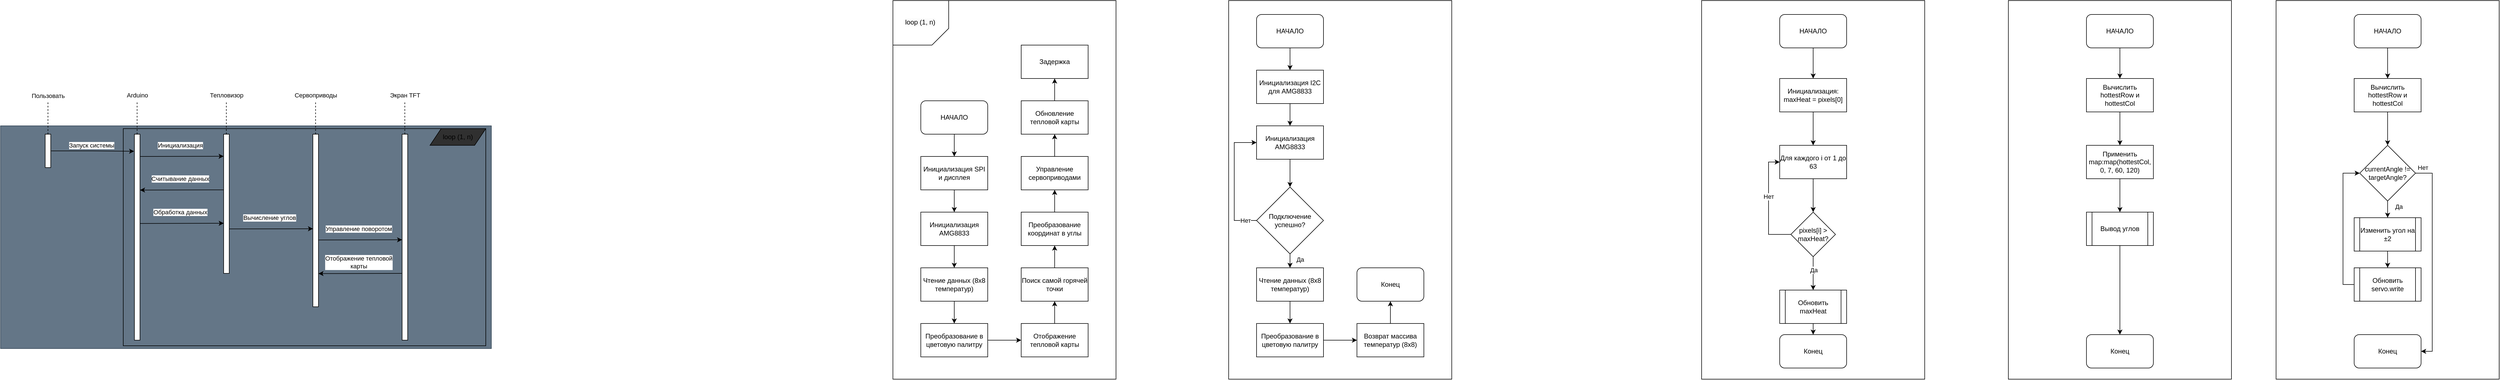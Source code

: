 <mxfile version="25.0.3">
  <diagram name="Страница — 1" id="wTVbVLARGpGQdvWJl2xj">
    <mxGraphModel dx="2299" dy="2727" grid="1" gridSize="10" guides="1" tooltips="1" connect="1" arrows="1" fold="1" page="1" pageScale="1" pageWidth="827" pageHeight="1169" math="0" shadow="0">
      <root>
        <mxCell id="0" />
        <mxCell id="1" parent="0" />
        <mxCell id="dgGVusEM3EoO9SasVwt4-94" value="" style="rounded=0;whiteSpace=wrap;html=1;" vertex="1" parent="1">
          <mxGeometry x="5810" y="360" width="400" height="680" as="geometry" />
        </mxCell>
        <mxCell id="dgGVusEM3EoO9SasVwt4-57" value="" style="rounded=0;whiteSpace=wrap;html=1;" vertex="1" parent="1">
          <mxGeometry x="4360" y="360" width="400" height="680" as="geometry" />
        </mxCell>
        <mxCell id="dgGVusEM3EoO9SasVwt4-1" value="" style="rounded=0;whiteSpace=wrap;html=1;fillColor=#647687;strokeColor=#314354;fontColor=#ffffff;" vertex="1" parent="1">
          <mxGeometry x="2760" y="585" width="880" height="400" as="geometry" />
        </mxCell>
        <mxCell id="dgGVusEM3EoO9SasVwt4-2" value="" style="rounded=0;whiteSpace=wrap;html=1;fillColor=#647687;strokeColor=#000000;fontColor=#ffffff;" vertex="1" parent="1">
          <mxGeometry x="2980" y="590" width="650" height="390" as="geometry" />
        </mxCell>
        <mxCell id="dgGVusEM3EoO9SasVwt4-3" value="" style="rounded=0;whiteSpace=wrap;html=1;" vertex="1" parent="1">
          <mxGeometry x="2840" y="600" width="10" height="60" as="geometry" />
        </mxCell>
        <mxCell id="dgGVusEM3EoO9SasVwt4-4" value="" style="rounded=0;whiteSpace=wrap;html=1;" vertex="1" parent="1">
          <mxGeometry x="3000" y="600" width="10" height="370" as="geometry" />
        </mxCell>
        <mxCell id="dgGVusEM3EoO9SasVwt4-5" value="" style="rounded=0;whiteSpace=wrap;html=1;" vertex="1" parent="1">
          <mxGeometry x="3160" y="600" width="10" height="250" as="geometry" />
        </mxCell>
        <mxCell id="dgGVusEM3EoO9SasVwt4-6" value="" style="rounded=0;whiteSpace=wrap;html=1;" vertex="1" parent="1">
          <mxGeometry x="3320" y="600" width="10" height="310" as="geometry" />
        </mxCell>
        <mxCell id="dgGVusEM3EoO9SasVwt4-7" value="" style="rounded=0;whiteSpace=wrap;html=1;" vertex="1" parent="1">
          <mxGeometry x="3480" y="600" width="10" height="370" as="geometry" />
        </mxCell>
        <mxCell id="dgGVusEM3EoO9SasVwt4-8" value="" style="endArrow=none;dashed=1;html=1;rounded=0;exitX=0.5;exitY=0;exitDx=0;exitDy=0;" edge="1" parent="1" source="dgGVusEM3EoO9SasVwt4-3">
          <mxGeometry width="50" height="50" relative="1" as="geometry">
            <mxPoint x="2860" y="640" as="sourcePoint" />
            <mxPoint x="2845" y="540" as="targetPoint" />
          </mxGeometry>
        </mxCell>
        <mxCell id="dgGVusEM3EoO9SasVwt4-9" value="Пользовать" style="edgeLabel;html=1;align=center;verticalAlign=middle;resizable=0;points=[];" vertex="1" connectable="0" parent="dgGVusEM3EoO9SasVwt4-8">
          <mxGeometry x="0.889" y="-1" relative="1" as="geometry">
            <mxPoint x="-1" y="-13" as="offset" />
          </mxGeometry>
        </mxCell>
        <mxCell id="dgGVusEM3EoO9SasVwt4-10" value="" style="endArrow=none;dashed=1;html=1;rounded=0;exitX=0.5;exitY=0;exitDx=0;exitDy=0;" edge="1" parent="1">
          <mxGeometry width="50" height="50" relative="1" as="geometry">
            <mxPoint x="3004.83" y="600" as="sourcePoint" />
            <mxPoint x="3004.83" y="540" as="targetPoint" />
          </mxGeometry>
        </mxCell>
        <mxCell id="dgGVusEM3EoO9SasVwt4-11" value="" style="endArrow=none;dashed=1;html=1;rounded=0;exitX=0.5;exitY=0;exitDx=0;exitDy=0;" edge="1" parent="1">
          <mxGeometry width="50" height="50" relative="1" as="geometry">
            <mxPoint x="3164.83" y="600" as="sourcePoint" />
            <mxPoint x="3164.83" y="540" as="targetPoint" />
          </mxGeometry>
        </mxCell>
        <mxCell id="dgGVusEM3EoO9SasVwt4-12" value="" style="endArrow=none;dashed=1;html=1;rounded=0;exitX=0.5;exitY=0;exitDx=0;exitDy=0;" edge="1" parent="1">
          <mxGeometry width="50" height="50" relative="1" as="geometry">
            <mxPoint x="3324.83" y="600" as="sourcePoint" />
            <mxPoint x="3324.83" y="540" as="targetPoint" />
          </mxGeometry>
        </mxCell>
        <mxCell id="dgGVusEM3EoO9SasVwt4-13" value="" style="endArrow=none;dashed=1;html=1;rounded=0;exitX=0.5;exitY=0;exitDx=0;exitDy=0;" edge="1" parent="1">
          <mxGeometry width="50" height="50" relative="1" as="geometry">
            <mxPoint x="3484.83" y="600" as="sourcePoint" />
            <mxPoint x="3484.83" y="540" as="targetPoint" />
          </mxGeometry>
        </mxCell>
        <mxCell id="dgGVusEM3EoO9SasVwt4-14" value="Arduino" style="edgeLabel;html=1;align=center;verticalAlign=middle;resizable=0;points=[];" vertex="1" connectable="0" parent="1">
          <mxGeometry x="3005" y="530.003" as="geometry" />
        </mxCell>
        <mxCell id="dgGVusEM3EoO9SasVwt4-15" value="Тепловизор" style="edgeLabel;html=1;align=center;verticalAlign=middle;resizable=0;points=[];" vertex="1" connectable="0" parent="1">
          <mxGeometry x="3165" y="530.003" as="geometry" />
        </mxCell>
        <mxCell id="dgGVusEM3EoO9SasVwt4-16" value="Сервоприводы" style="edgeLabel;html=1;align=center;verticalAlign=middle;resizable=0;points=[];" vertex="1" connectable="0" parent="1">
          <mxGeometry x="3325" y="530.003" as="geometry" />
        </mxCell>
        <mxCell id="dgGVusEM3EoO9SasVwt4-17" value="Экран TFT" style="edgeLabel;html=1;align=center;verticalAlign=middle;resizable=0;points=[];" vertex="1" connectable="0" parent="1">
          <mxGeometry x="3485" y="530.003" as="geometry" />
        </mxCell>
        <mxCell id="dgGVusEM3EoO9SasVwt4-18" style="edgeStyle=orthogonalEdgeStyle;rounded=0;orthogonalLoop=1;jettySize=auto;html=1;entryX=-0.047;entryY=0.083;entryDx=0;entryDy=0;entryPerimeter=0;" edge="1" parent="1" source="dgGVusEM3EoO9SasVwt4-3" target="dgGVusEM3EoO9SasVwt4-4">
          <mxGeometry relative="1" as="geometry" />
        </mxCell>
        <mxCell id="dgGVusEM3EoO9SasVwt4-19" value="Запуск системы" style="edgeLabel;html=1;align=center;verticalAlign=middle;resizable=0;points=[];" vertex="1" connectable="0" parent="dgGVusEM3EoO9SasVwt4-18">
          <mxGeometry x="-0.033" relative="1" as="geometry">
            <mxPoint y="-10" as="offset" />
          </mxGeometry>
        </mxCell>
        <mxCell id="dgGVusEM3EoO9SasVwt4-20" value="" style="endArrow=classic;html=1;rounded=0;exitX=0.98;exitY=0.082;exitDx=0;exitDy=0;exitPerimeter=0;entryX=0;entryY=0.5;entryDx=0;entryDy=0;" edge="1" parent="1">
          <mxGeometry width="50" height="50" relative="1" as="geometry">
            <mxPoint x="3009.8" y="640" as="sourcePoint" />
            <mxPoint x="3160" y="639.66" as="targetPoint" />
          </mxGeometry>
        </mxCell>
        <mxCell id="dgGVusEM3EoO9SasVwt4-21" value="Инициализация" style="edgeLabel;html=1;align=center;verticalAlign=middle;resizable=0;points=[];" vertex="1" connectable="0" parent="dgGVusEM3EoO9SasVwt4-20">
          <mxGeometry x="-0.048" y="1" relative="1" as="geometry">
            <mxPoint y="-19" as="offset" />
          </mxGeometry>
        </mxCell>
        <mxCell id="dgGVusEM3EoO9SasVwt4-22" value="" style="endArrow=none;html=1;rounded=0;exitX=0.98;exitY=0.082;exitDx=0;exitDy=0;exitPerimeter=0;entryX=0;entryY=0.5;entryDx=0;entryDy=0;endFill=0;startArrow=classic;startFill=1;" edge="1" parent="1">
          <mxGeometry width="50" height="50" relative="1" as="geometry">
            <mxPoint x="3010" y="700.34" as="sourcePoint" />
            <mxPoint x="3160.2" y="700" as="targetPoint" />
          </mxGeometry>
        </mxCell>
        <mxCell id="dgGVusEM3EoO9SasVwt4-23" value="Считывание данных" style="edgeLabel;html=1;align=center;verticalAlign=middle;resizable=0;points=[];" vertex="1" connectable="0" parent="dgGVusEM3EoO9SasVwt4-22">
          <mxGeometry x="-0.048" y="1" relative="1" as="geometry">
            <mxPoint y="-19" as="offset" />
          </mxGeometry>
        </mxCell>
        <mxCell id="dgGVusEM3EoO9SasVwt4-24" value="" style="endArrow=classic;html=1;rounded=0;exitX=0.98;exitY=0.082;exitDx=0;exitDy=0;exitPerimeter=0;entryX=0;entryY=0.5;entryDx=0;entryDy=0;endFill=1;startArrow=none;startFill=0;" edge="1" parent="1">
          <mxGeometry width="50" height="50" relative="1" as="geometry">
            <mxPoint x="3010" y="760.34" as="sourcePoint" />
            <mxPoint x="3160.2" y="760" as="targetPoint" />
          </mxGeometry>
        </mxCell>
        <mxCell id="dgGVusEM3EoO9SasVwt4-25" value="Обработка данных" style="edgeLabel;html=1;align=center;verticalAlign=middle;resizable=0;points=[];" vertex="1" connectable="0" parent="dgGVusEM3EoO9SasVwt4-24">
          <mxGeometry x="-0.048" y="1" relative="1" as="geometry">
            <mxPoint y="-19" as="offset" />
          </mxGeometry>
        </mxCell>
        <mxCell id="dgGVusEM3EoO9SasVwt4-26" value="" style="endArrow=classic;html=1;rounded=0;exitX=0.98;exitY=0.082;exitDx=0;exitDy=0;exitPerimeter=0;entryX=0;entryY=0.5;entryDx=0;entryDy=0;endFill=1;startArrow=none;startFill=0;" edge="1" parent="1">
          <mxGeometry width="50" height="50" relative="1" as="geometry">
            <mxPoint x="3170" y="770.17" as="sourcePoint" />
            <mxPoint x="3320.2" y="769.83" as="targetPoint" />
          </mxGeometry>
        </mxCell>
        <mxCell id="dgGVusEM3EoO9SasVwt4-27" value="Вычисление углов" style="edgeLabel;html=1;align=center;verticalAlign=middle;resizable=0;points=[];" vertex="1" connectable="0" parent="dgGVusEM3EoO9SasVwt4-26">
          <mxGeometry x="-0.048" y="1" relative="1" as="geometry">
            <mxPoint y="-19" as="offset" />
          </mxGeometry>
        </mxCell>
        <mxCell id="dgGVusEM3EoO9SasVwt4-28" value="" style="endArrow=classic;html=1;rounded=0;exitX=0.98;exitY=0.082;exitDx=0;exitDy=0;exitPerimeter=0;entryX=0;entryY=0.5;entryDx=0;entryDy=0;endFill=1;startArrow=none;startFill=0;" edge="1" parent="1">
          <mxGeometry width="50" height="50" relative="1" as="geometry">
            <mxPoint x="3329.8" y="790" as="sourcePoint" />
            <mxPoint x="3480" y="789.66" as="targetPoint" />
          </mxGeometry>
        </mxCell>
        <mxCell id="dgGVusEM3EoO9SasVwt4-29" value="Управление поворотом" style="edgeLabel;html=1;align=center;verticalAlign=middle;resizable=0;points=[];" vertex="1" connectable="0" parent="dgGVusEM3EoO9SasVwt4-28">
          <mxGeometry x="-0.048" y="1" relative="1" as="geometry">
            <mxPoint y="-19" as="offset" />
          </mxGeometry>
        </mxCell>
        <mxCell id="dgGVusEM3EoO9SasVwt4-30" value="" style="endArrow=none;html=1;rounded=0;exitX=0.98;exitY=0.082;exitDx=0;exitDy=0;exitPerimeter=0;entryX=0;entryY=0.5;entryDx=0;entryDy=0;endFill=0;startArrow=classic;startFill=1;" edge="1" parent="1">
          <mxGeometry width="50" height="50" relative="1" as="geometry">
            <mxPoint x="3330" y="850.34" as="sourcePoint" />
            <mxPoint x="3480.2" y="850" as="targetPoint" />
          </mxGeometry>
        </mxCell>
        <mxCell id="dgGVusEM3EoO9SasVwt4-31" value="Отображение тепловой&lt;div&gt;карты&lt;/div&gt;" style="edgeLabel;html=1;align=center;verticalAlign=middle;resizable=0;points=[];" vertex="1" connectable="0" parent="dgGVusEM3EoO9SasVwt4-30">
          <mxGeometry x="-0.048" y="1" relative="1" as="geometry">
            <mxPoint y="-19" as="offset" />
          </mxGeometry>
        </mxCell>
        <mxCell id="dgGVusEM3EoO9SasVwt4-32" value="loop (1, n)" style="shape=parallelogram;perimeter=parallelogramPerimeter;whiteSpace=wrap;html=1;fixedSize=1;fillColor=#303030;flipH=0;flipV=0;" vertex="1" parent="1">
          <mxGeometry x="3530" y="590" width="100" height="30" as="geometry" />
        </mxCell>
        <mxCell id="dgGVusEM3EoO9SasVwt4-45" style="edgeStyle=orthogonalEdgeStyle;rounded=0;orthogonalLoop=1;jettySize=auto;html=1;" edge="1" parent="1" source="dgGVusEM3EoO9SasVwt4-33" target="dgGVusEM3EoO9SasVwt4-34">
          <mxGeometry relative="1" as="geometry" />
        </mxCell>
        <mxCell id="dgGVusEM3EoO9SasVwt4-33" value="НАЧАЛО" style="rounded=1;whiteSpace=wrap;html=1;" vertex="1" parent="1">
          <mxGeometry x="4410" y="540" width="120" height="60" as="geometry" />
        </mxCell>
        <mxCell id="dgGVusEM3EoO9SasVwt4-46" style="edgeStyle=orthogonalEdgeStyle;rounded=0;orthogonalLoop=1;jettySize=auto;html=1;" edge="1" parent="1" source="dgGVusEM3EoO9SasVwt4-34" target="dgGVusEM3EoO9SasVwt4-35">
          <mxGeometry relative="1" as="geometry" />
        </mxCell>
        <mxCell id="dgGVusEM3EoO9SasVwt4-34" value="Инициализация SPI и дисплея" style="rounded=0;whiteSpace=wrap;html=1;" vertex="1" parent="1">
          <mxGeometry x="4410" y="640" width="120" height="60" as="geometry" />
        </mxCell>
        <mxCell id="dgGVusEM3EoO9SasVwt4-47" style="edgeStyle=orthogonalEdgeStyle;rounded=0;orthogonalLoop=1;jettySize=auto;html=1;" edge="1" parent="1" source="dgGVusEM3EoO9SasVwt4-35" target="dgGVusEM3EoO9SasVwt4-36">
          <mxGeometry relative="1" as="geometry" />
        </mxCell>
        <mxCell id="dgGVusEM3EoO9SasVwt4-35" value="Инициализация AMG8833" style="rounded=0;whiteSpace=wrap;html=1;" vertex="1" parent="1">
          <mxGeometry x="4410" y="740" width="120" height="60" as="geometry" />
        </mxCell>
        <mxCell id="dgGVusEM3EoO9SasVwt4-48" style="edgeStyle=orthogonalEdgeStyle;rounded=0;orthogonalLoop=1;jettySize=auto;html=1;" edge="1" parent="1" source="dgGVusEM3EoO9SasVwt4-36" target="dgGVusEM3EoO9SasVwt4-37">
          <mxGeometry relative="1" as="geometry" />
        </mxCell>
        <mxCell id="dgGVusEM3EoO9SasVwt4-36" value="Чтение данных (8x8 температур)" style="rounded=0;whiteSpace=wrap;html=1;" vertex="1" parent="1">
          <mxGeometry x="4410" y="840" width="120" height="60" as="geometry" />
        </mxCell>
        <mxCell id="dgGVusEM3EoO9SasVwt4-49" style="edgeStyle=orthogonalEdgeStyle;rounded=0;orthogonalLoop=1;jettySize=auto;html=1;" edge="1" parent="1" source="dgGVusEM3EoO9SasVwt4-37" target="dgGVusEM3EoO9SasVwt4-38">
          <mxGeometry relative="1" as="geometry" />
        </mxCell>
        <mxCell id="dgGVusEM3EoO9SasVwt4-37" value="Преобразование в цветовую палитру" style="rounded=0;whiteSpace=wrap;html=1;" vertex="1" parent="1">
          <mxGeometry x="4410" y="940" width="120" height="60" as="geometry" />
        </mxCell>
        <mxCell id="dgGVusEM3EoO9SasVwt4-50" style="edgeStyle=orthogonalEdgeStyle;rounded=0;orthogonalLoop=1;jettySize=auto;html=1;" edge="1" parent="1" source="dgGVusEM3EoO9SasVwt4-38" target="dgGVusEM3EoO9SasVwt4-39">
          <mxGeometry relative="1" as="geometry" />
        </mxCell>
        <mxCell id="dgGVusEM3EoO9SasVwt4-38" value="Отображение тепловой карты" style="rounded=0;whiteSpace=wrap;html=1;" vertex="1" parent="1">
          <mxGeometry x="4590" y="940" width="120" height="60" as="geometry" />
        </mxCell>
        <mxCell id="dgGVusEM3EoO9SasVwt4-51" style="edgeStyle=orthogonalEdgeStyle;rounded=0;orthogonalLoop=1;jettySize=auto;html=1;" edge="1" parent="1" source="dgGVusEM3EoO9SasVwt4-39" target="dgGVusEM3EoO9SasVwt4-40">
          <mxGeometry relative="1" as="geometry" />
        </mxCell>
        <mxCell id="dgGVusEM3EoO9SasVwt4-39" value="Поиск самой горячей точки" style="rounded=0;whiteSpace=wrap;html=1;" vertex="1" parent="1">
          <mxGeometry x="4590" y="840" width="120" height="60" as="geometry" />
        </mxCell>
        <mxCell id="dgGVusEM3EoO9SasVwt4-52" style="edgeStyle=orthogonalEdgeStyle;rounded=0;orthogonalLoop=1;jettySize=auto;html=1;" edge="1" parent="1" source="dgGVusEM3EoO9SasVwt4-40" target="dgGVusEM3EoO9SasVwt4-41">
          <mxGeometry relative="1" as="geometry" />
        </mxCell>
        <mxCell id="dgGVusEM3EoO9SasVwt4-40" value="Преобразование координат в углы" style="rounded=0;whiteSpace=wrap;html=1;" vertex="1" parent="1">
          <mxGeometry x="4590" y="740" width="120" height="60" as="geometry" />
        </mxCell>
        <mxCell id="dgGVusEM3EoO9SasVwt4-53" style="edgeStyle=orthogonalEdgeStyle;rounded=0;orthogonalLoop=1;jettySize=auto;html=1;" edge="1" parent="1" source="dgGVusEM3EoO9SasVwt4-41" target="dgGVusEM3EoO9SasVwt4-42">
          <mxGeometry relative="1" as="geometry" />
        </mxCell>
        <mxCell id="dgGVusEM3EoO9SasVwt4-41" value="Управление сервоприводами" style="rounded=0;whiteSpace=wrap;html=1;" vertex="1" parent="1">
          <mxGeometry x="4590" y="640" width="120" height="60" as="geometry" />
        </mxCell>
        <mxCell id="dgGVusEM3EoO9SasVwt4-54" style="edgeStyle=orthogonalEdgeStyle;rounded=0;orthogonalLoop=1;jettySize=auto;html=1;" edge="1" parent="1" source="dgGVusEM3EoO9SasVwt4-42" target="dgGVusEM3EoO9SasVwt4-44">
          <mxGeometry relative="1" as="geometry" />
        </mxCell>
        <mxCell id="dgGVusEM3EoO9SasVwt4-42" value="Обновление тепловой карты" style="rounded=0;whiteSpace=wrap;html=1;" vertex="1" parent="1">
          <mxGeometry x="4590" y="540" width="120" height="60" as="geometry" />
        </mxCell>
        <mxCell id="dgGVusEM3EoO9SasVwt4-44" value="Задержка" style="rounded=0;whiteSpace=wrap;html=1;" vertex="1" parent="1">
          <mxGeometry x="4590" y="440" width="120" height="60" as="geometry" />
        </mxCell>
        <mxCell id="dgGVusEM3EoO9SasVwt4-58" value="" style="shape=card;whiteSpace=wrap;html=1;rotation=-90;flipH=0;flipV=1;" vertex="1" parent="1">
          <mxGeometry x="4370" y="350" width="80" height="100" as="geometry" />
        </mxCell>
        <mxCell id="dgGVusEM3EoO9SasVwt4-59" value="&lt;span style=&quot;color: rgb(0, 0, 0); font-family: Helvetica; font-size: 12px; font-style: normal; font-variant-ligatures: normal; font-variant-caps: normal; font-weight: 400; letter-spacing: normal; orphans: 2; text-align: center; text-indent: 0px; text-transform: none; widows: 2; word-spacing: 0px; -webkit-text-stroke-width: 0px; white-space: normal; background-color: rgb(251, 251, 251); text-decoration-thickness: initial; text-decoration-style: initial; text-decoration-color: initial; display: inline !important; float: none;&quot;&gt;loop (1, n)&lt;/span&gt;" style="text;whiteSpace=wrap;html=1;" vertex="1" parent="1">
          <mxGeometry x="4380" y="385" width="60" height="30" as="geometry" />
        </mxCell>
        <mxCell id="dgGVusEM3EoO9SasVwt4-60" value="" style="rounded=0;whiteSpace=wrap;html=1;" vertex="1" parent="1">
          <mxGeometry x="4962" y="360" width="400" height="680" as="geometry" />
        </mxCell>
        <mxCell id="dgGVusEM3EoO9SasVwt4-61" style="edgeStyle=orthogonalEdgeStyle;rounded=0;orthogonalLoop=1;jettySize=auto;html=1;" edge="1" parent="1" source="dgGVusEM3EoO9SasVwt4-62" target="dgGVusEM3EoO9SasVwt4-64">
          <mxGeometry relative="1" as="geometry" />
        </mxCell>
        <mxCell id="dgGVusEM3EoO9SasVwt4-62" value="НАЧАЛО" style="rounded=1;whiteSpace=wrap;html=1;" vertex="1" parent="1">
          <mxGeometry x="5012" y="385" width="120" height="60" as="geometry" />
        </mxCell>
        <mxCell id="dgGVusEM3EoO9SasVwt4-63" style="edgeStyle=orthogonalEdgeStyle;rounded=0;orthogonalLoop=1;jettySize=auto;html=1;" edge="1" parent="1" source="dgGVusEM3EoO9SasVwt4-64" target="dgGVusEM3EoO9SasVwt4-66">
          <mxGeometry relative="1" as="geometry" />
        </mxCell>
        <mxCell id="dgGVusEM3EoO9SasVwt4-64" value="Инициализация I2C для AMG8833" style="rounded=0;whiteSpace=wrap;html=1;" vertex="1" parent="1">
          <mxGeometry x="5012" y="485" width="120" height="60" as="geometry" />
        </mxCell>
        <mxCell id="dgGVusEM3EoO9SasVwt4-85" style="edgeStyle=orthogonalEdgeStyle;rounded=0;orthogonalLoop=1;jettySize=auto;html=1;" edge="1" parent="1" source="dgGVusEM3EoO9SasVwt4-66" target="dgGVusEM3EoO9SasVwt4-84">
          <mxGeometry relative="1" as="geometry" />
        </mxCell>
        <mxCell id="dgGVusEM3EoO9SasVwt4-66" value="Инициализация AMG8833" style="rounded=0;whiteSpace=wrap;html=1;" vertex="1" parent="1">
          <mxGeometry x="5012" y="585" width="120" height="60" as="geometry" />
        </mxCell>
        <mxCell id="dgGVusEM3EoO9SasVwt4-67" style="edgeStyle=orthogonalEdgeStyle;rounded=0;orthogonalLoop=1;jettySize=auto;html=1;" edge="1" parent="1" source="dgGVusEM3EoO9SasVwt4-68" target="dgGVusEM3EoO9SasVwt4-70">
          <mxGeometry relative="1" as="geometry" />
        </mxCell>
        <mxCell id="dgGVusEM3EoO9SasVwt4-68" value="Чтение данных (8x8 температур)" style="rounded=0;whiteSpace=wrap;html=1;" vertex="1" parent="1">
          <mxGeometry x="5012" y="840" width="120" height="60" as="geometry" />
        </mxCell>
        <mxCell id="dgGVusEM3EoO9SasVwt4-69" style="edgeStyle=orthogonalEdgeStyle;rounded=0;orthogonalLoop=1;jettySize=auto;html=1;" edge="1" parent="1" source="dgGVusEM3EoO9SasVwt4-70" target="dgGVusEM3EoO9SasVwt4-72">
          <mxGeometry relative="1" as="geometry" />
        </mxCell>
        <mxCell id="dgGVusEM3EoO9SasVwt4-70" value="Преобразование в цветовую палитру" style="rounded=0;whiteSpace=wrap;html=1;" vertex="1" parent="1">
          <mxGeometry x="5012" y="940" width="120" height="60" as="geometry" />
        </mxCell>
        <mxCell id="dgGVusEM3EoO9SasVwt4-71" style="edgeStyle=orthogonalEdgeStyle;rounded=0;orthogonalLoop=1;jettySize=auto;html=1;" edge="1" parent="1" source="dgGVusEM3EoO9SasVwt4-72">
          <mxGeometry relative="1" as="geometry">
            <mxPoint x="5252" y="900" as="targetPoint" />
          </mxGeometry>
        </mxCell>
        <mxCell id="dgGVusEM3EoO9SasVwt4-72" value="Возврат массива температур (8x8)" style="rounded=0;whiteSpace=wrap;html=1;" vertex="1" parent="1">
          <mxGeometry x="5192" y="940" width="120" height="60" as="geometry" />
        </mxCell>
        <mxCell id="dgGVusEM3EoO9SasVwt4-86" style="edgeStyle=orthogonalEdgeStyle;rounded=0;orthogonalLoop=1;jettySize=auto;html=1;entryX=0;entryY=0.5;entryDx=0;entryDy=0;" edge="1" parent="1" source="dgGVusEM3EoO9SasVwt4-84" target="dgGVusEM3EoO9SasVwt4-66">
          <mxGeometry relative="1" as="geometry">
            <Array as="points">
              <mxPoint x="4972" y="755" />
              <mxPoint x="4972" y="615" />
            </Array>
          </mxGeometry>
        </mxCell>
        <mxCell id="dgGVusEM3EoO9SasVwt4-87" value="Нет" style="edgeLabel;html=1;align=center;verticalAlign=middle;resizable=0;points=[];" vertex="1" connectable="0" parent="dgGVusEM3EoO9SasVwt4-86">
          <mxGeometry x="-0.812" relative="1" as="geometry">
            <mxPoint as="offset" />
          </mxGeometry>
        </mxCell>
        <mxCell id="dgGVusEM3EoO9SasVwt4-88" style="edgeStyle=orthogonalEdgeStyle;rounded=0;orthogonalLoop=1;jettySize=auto;html=1;" edge="1" parent="1" source="dgGVusEM3EoO9SasVwt4-84" target="dgGVusEM3EoO9SasVwt4-68">
          <mxGeometry relative="1" as="geometry" />
        </mxCell>
        <mxCell id="dgGVusEM3EoO9SasVwt4-89" value="Да" style="edgeLabel;html=1;align=center;verticalAlign=middle;resizable=0;points=[];" vertex="1" connectable="0" parent="dgGVusEM3EoO9SasVwt4-88">
          <mxGeometry x="0.43" relative="1" as="geometry">
            <mxPoint x="18" as="offset" />
          </mxGeometry>
        </mxCell>
        <mxCell id="dgGVusEM3EoO9SasVwt4-84" value="Подключение&lt;div&gt;успешно?&lt;/div&gt;" style="rhombus;whiteSpace=wrap;html=1;" vertex="1" parent="1">
          <mxGeometry x="5012" y="695" width="120" height="120" as="geometry" />
        </mxCell>
        <mxCell id="dgGVusEM3EoO9SasVwt4-90" value="Конец" style="rounded=1;whiteSpace=wrap;html=1;" vertex="1" parent="1">
          <mxGeometry x="5192" y="840" width="120" height="60" as="geometry" />
        </mxCell>
        <mxCell id="dgGVusEM3EoO9SasVwt4-111" style="edgeStyle=orthogonalEdgeStyle;rounded=0;orthogonalLoop=1;jettySize=auto;html=1;" edge="1" parent="1" source="dgGVusEM3EoO9SasVwt4-91" target="dgGVusEM3EoO9SasVwt4-92">
          <mxGeometry relative="1" as="geometry" />
        </mxCell>
        <mxCell id="dgGVusEM3EoO9SasVwt4-91" value="НАЧАЛО" style="rounded=1;whiteSpace=wrap;html=1;" vertex="1" parent="1">
          <mxGeometry x="5950" y="385" width="120" height="60" as="geometry" />
        </mxCell>
        <mxCell id="dgGVusEM3EoO9SasVwt4-110" style="edgeStyle=orthogonalEdgeStyle;rounded=0;orthogonalLoop=1;jettySize=auto;html=1;" edge="1" parent="1" source="dgGVusEM3EoO9SasVwt4-92" target="dgGVusEM3EoO9SasVwt4-93">
          <mxGeometry relative="1" as="geometry" />
        </mxCell>
        <mxCell id="dgGVusEM3EoO9SasVwt4-92" value="Инициализация: maxHeat = pixels[0]" style="rounded=0;whiteSpace=wrap;html=1;" vertex="1" parent="1">
          <mxGeometry x="5950" y="500" width="120" height="60" as="geometry" />
        </mxCell>
        <mxCell id="dgGVusEM3EoO9SasVwt4-104" style="edgeStyle=orthogonalEdgeStyle;rounded=0;orthogonalLoop=1;jettySize=auto;html=1;" edge="1" parent="1" source="dgGVusEM3EoO9SasVwt4-93" target="dgGVusEM3EoO9SasVwt4-101">
          <mxGeometry relative="1" as="geometry" />
        </mxCell>
        <mxCell id="dgGVusEM3EoO9SasVwt4-93" value="Для каждого i от 1 до 63" style="rounded=0;whiteSpace=wrap;html=1;" vertex="1" parent="1">
          <mxGeometry x="5950" y="620" width="120" height="60" as="geometry" />
        </mxCell>
        <mxCell id="dgGVusEM3EoO9SasVwt4-103" style="edgeStyle=orthogonalEdgeStyle;rounded=0;orthogonalLoop=1;jettySize=auto;html=1;entryX=0;entryY=0.5;entryDx=0;entryDy=0;" edge="1" parent="1" source="dgGVusEM3EoO9SasVwt4-101" target="dgGVusEM3EoO9SasVwt4-93">
          <mxGeometry relative="1" as="geometry">
            <Array as="points">
              <mxPoint x="5930" y="780" />
              <mxPoint x="5930" y="650" />
            </Array>
          </mxGeometry>
        </mxCell>
        <mxCell id="dgGVusEM3EoO9SasVwt4-109" value="Нет" style="edgeLabel;html=1;align=center;verticalAlign=middle;resizable=0;points=[];" vertex="1" connectable="0" parent="dgGVusEM3EoO9SasVwt4-103">
          <mxGeometry x="0.139" relative="1" as="geometry">
            <mxPoint as="offset" />
          </mxGeometry>
        </mxCell>
        <mxCell id="dgGVusEM3EoO9SasVwt4-105" style="edgeStyle=orthogonalEdgeStyle;rounded=0;orthogonalLoop=1;jettySize=auto;html=1;" edge="1" parent="1" source="dgGVusEM3EoO9SasVwt4-101" target="dgGVusEM3EoO9SasVwt4-102">
          <mxGeometry relative="1" as="geometry" />
        </mxCell>
        <mxCell id="dgGVusEM3EoO9SasVwt4-108" value="Да" style="edgeLabel;html=1;align=center;verticalAlign=middle;resizable=0;points=[];" vertex="1" connectable="0" parent="dgGVusEM3EoO9SasVwt4-105">
          <mxGeometry x="-0.224" y="1" relative="1" as="geometry">
            <mxPoint as="offset" />
          </mxGeometry>
        </mxCell>
        <mxCell id="dgGVusEM3EoO9SasVwt4-101" value="pixels[i] &amp;gt; maxHeat?" style="rhombus;whiteSpace=wrap;html=1;" vertex="1" parent="1">
          <mxGeometry x="5970" y="740" width="80" height="80" as="geometry" />
        </mxCell>
        <mxCell id="dgGVusEM3EoO9SasVwt4-107" style="edgeStyle=orthogonalEdgeStyle;rounded=0;orthogonalLoop=1;jettySize=auto;html=1;" edge="1" parent="1" source="dgGVusEM3EoO9SasVwt4-102" target="dgGVusEM3EoO9SasVwt4-106">
          <mxGeometry relative="1" as="geometry" />
        </mxCell>
        <mxCell id="dgGVusEM3EoO9SasVwt4-102" value="" style="rounded=0;whiteSpace=wrap;html=1;" vertex="1" parent="1">
          <mxGeometry x="5950" y="880" width="120" height="60" as="geometry" />
        </mxCell>
        <mxCell id="dgGVusEM3EoO9SasVwt4-106" value="Конец" style="rounded=1;whiteSpace=wrap;html=1;" vertex="1" parent="1">
          <mxGeometry x="5950" y="960" width="120" height="60" as="geometry" />
        </mxCell>
        <mxCell id="dgGVusEM3EoO9SasVwt4-112" value="" style="rounded=0;whiteSpace=wrap;html=1;" vertex="1" parent="1">
          <mxGeometry x="6360" y="360" width="400" height="680" as="geometry" />
        </mxCell>
        <mxCell id="dgGVusEM3EoO9SasVwt4-113" style="edgeStyle=orthogonalEdgeStyle;rounded=0;orthogonalLoop=1;jettySize=auto;html=1;" edge="1" parent="1" source="dgGVusEM3EoO9SasVwt4-114" target="dgGVusEM3EoO9SasVwt4-116">
          <mxGeometry relative="1" as="geometry" />
        </mxCell>
        <mxCell id="dgGVusEM3EoO9SasVwt4-114" value="НАЧАЛО" style="rounded=1;whiteSpace=wrap;html=1;" vertex="1" parent="1">
          <mxGeometry x="6500" y="385" width="120" height="60" as="geometry" />
        </mxCell>
        <mxCell id="dgGVusEM3EoO9SasVwt4-115" style="edgeStyle=orthogonalEdgeStyle;rounded=0;orthogonalLoop=1;jettySize=auto;html=1;" edge="1" parent="1" source="dgGVusEM3EoO9SasVwt4-116" target="dgGVusEM3EoO9SasVwt4-118">
          <mxGeometry relative="1" as="geometry" />
        </mxCell>
        <mxCell id="dgGVusEM3EoO9SasVwt4-116" value="Вычислить hottestRow и hottestCol" style="rounded=0;whiteSpace=wrap;html=1;" vertex="1" parent="1">
          <mxGeometry x="6500" y="500" width="120" height="60" as="geometry" />
        </mxCell>
        <mxCell id="dgGVusEM3EoO9SasVwt4-117" style="edgeStyle=orthogonalEdgeStyle;rounded=0;orthogonalLoop=1;jettySize=auto;html=1;" edge="1" parent="1" source="dgGVusEM3EoO9SasVwt4-118">
          <mxGeometry relative="1" as="geometry">
            <mxPoint x="6560" y="740" as="targetPoint" />
          </mxGeometry>
        </mxCell>
        <mxCell id="dgGVusEM3EoO9SasVwt4-118" value="Применить map:map(hottestCol, 0, 7, 60, 120)" style="rounded=0;whiteSpace=wrap;html=1;" vertex="1" parent="1">
          <mxGeometry x="6500" y="620" width="120" height="60" as="geometry" />
        </mxCell>
        <mxCell id="dgGVusEM3EoO9SasVwt4-124" style="edgeStyle=orthogonalEdgeStyle;rounded=0;orthogonalLoop=1;jettySize=auto;html=1;" edge="1" parent="1" source="dgGVusEM3EoO9SasVwt4-125" target="dgGVusEM3EoO9SasVwt4-126">
          <mxGeometry relative="1" as="geometry" />
        </mxCell>
        <mxCell id="dgGVusEM3EoO9SasVwt4-125" value="Вывод углов" style="rounded=0;whiteSpace=wrap;html=1;" vertex="1" parent="1">
          <mxGeometry x="6500" y="740" width="120" height="60" as="geometry" />
        </mxCell>
        <mxCell id="dgGVusEM3EoO9SasVwt4-126" value="Конец" style="rounded=1;whiteSpace=wrap;html=1;" vertex="1" parent="1">
          <mxGeometry x="6500" y="960" width="120" height="60" as="geometry" />
        </mxCell>
        <mxCell id="dgGVusEM3EoO9SasVwt4-127" value="Вывод углов" style="rounded=0;whiteSpace=wrap;html=1;" vertex="1" parent="1">
          <mxGeometry x="6510" y="740" width="100" height="60" as="geometry" />
        </mxCell>
        <mxCell id="dgGVusEM3EoO9SasVwt4-128" value="" style="rounded=0;whiteSpace=wrap;html=1;" vertex="1" parent="1">
          <mxGeometry x="6840" y="360" width="400" height="680" as="geometry" />
        </mxCell>
        <mxCell id="dgGVusEM3EoO9SasVwt4-129" style="edgeStyle=orthogonalEdgeStyle;rounded=0;orthogonalLoop=1;jettySize=auto;html=1;" edge="1" parent="1" source="dgGVusEM3EoO9SasVwt4-130" target="dgGVusEM3EoO9SasVwt4-132">
          <mxGeometry relative="1" as="geometry" />
        </mxCell>
        <mxCell id="dgGVusEM3EoO9SasVwt4-130" value="НАЧАЛО" style="rounded=1;whiteSpace=wrap;html=1;" vertex="1" parent="1">
          <mxGeometry x="6980" y="385" width="120" height="60" as="geometry" />
        </mxCell>
        <mxCell id="dgGVusEM3EoO9SasVwt4-131" style="edgeStyle=orthogonalEdgeStyle;rounded=0;orthogonalLoop=1;jettySize=auto;html=1;" edge="1" parent="1" source="dgGVusEM3EoO9SasVwt4-132">
          <mxGeometry relative="1" as="geometry">
            <mxPoint x="7040" y="620" as="targetPoint" />
          </mxGeometry>
        </mxCell>
        <mxCell id="dgGVusEM3EoO9SasVwt4-132" value="Вычислить hottestRow и hottestCol" style="rounded=0;whiteSpace=wrap;html=1;" vertex="1" parent="1">
          <mxGeometry x="6980" y="500" width="120" height="60" as="geometry" />
        </mxCell>
        <mxCell id="dgGVusEM3EoO9SasVwt4-137" value="Конец" style="rounded=1;whiteSpace=wrap;html=1;" vertex="1" parent="1">
          <mxGeometry x="6980" y="960" width="120" height="60" as="geometry" />
        </mxCell>
        <mxCell id="dgGVusEM3EoO9SasVwt4-140" value="Обновить maxHeat" style="rounded=0;whiteSpace=wrap;html=1;" vertex="1" parent="1">
          <mxGeometry x="5960" y="880" width="100" height="60" as="geometry" />
        </mxCell>
        <mxCell id="dgGVusEM3EoO9SasVwt4-143" style="edgeStyle=orthogonalEdgeStyle;rounded=0;orthogonalLoop=1;jettySize=auto;html=1;" edge="1" parent="1" source="dgGVusEM3EoO9SasVwt4-141" target="dgGVusEM3EoO9SasVwt4-142">
          <mxGeometry relative="1" as="geometry" />
        </mxCell>
        <mxCell id="dgGVusEM3EoO9SasVwt4-150" value="Да" style="edgeLabel;html=1;align=center;verticalAlign=middle;resizable=0;points=[];" vertex="1" connectable="0" parent="dgGVusEM3EoO9SasVwt4-143">
          <mxGeometry x="-0.686" y="-1" relative="1" as="geometry">
            <mxPoint x="21" y="2" as="offset" />
          </mxGeometry>
        </mxCell>
        <mxCell id="dgGVusEM3EoO9SasVwt4-155" style="edgeStyle=orthogonalEdgeStyle;rounded=0;orthogonalLoop=1;jettySize=auto;html=1;entryX=1;entryY=0.5;entryDx=0;entryDy=0;exitX=1;exitY=0.5;exitDx=0;exitDy=0;" edge="1" parent="1" source="dgGVusEM3EoO9SasVwt4-141" target="dgGVusEM3EoO9SasVwt4-137">
          <mxGeometry relative="1" as="geometry">
            <mxPoint x="7070" y="720" as="sourcePoint" />
            <mxPoint x="7130" y="990" as="targetPoint" />
          </mxGeometry>
        </mxCell>
        <mxCell id="dgGVusEM3EoO9SasVwt4-156" value="Нет" style="edgeLabel;html=1;align=center;verticalAlign=middle;resizable=0;points=[];" vertex="1" connectable="0" parent="dgGVusEM3EoO9SasVwt4-155">
          <mxGeometry x="-0.931" y="1" relative="1" as="geometry">
            <mxPoint y="-9" as="offset" />
          </mxGeometry>
        </mxCell>
        <mxCell id="dgGVusEM3EoO9SasVwt4-141" value="currentAngle != targetAngle?" style="rhombus;whiteSpace=wrap;html=1;" vertex="1" parent="1">
          <mxGeometry x="6990" y="620" width="100" height="100" as="geometry" />
        </mxCell>
        <mxCell id="dgGVusEM3EoO9SasVwt4-145" style="edgeStyle=orthogonalEdgeStyle;rounded=0;orthogonalLoop=1;jettySize=auto;html=1;" edge="1" parent="1" source="dgGVusEM3EoO9SasVwt4-142" target="dgGVusEM3EoO9SasVwt4-144">
          <mxGeometry relative="1" as="geometry" />
        </mxCell>
        <mxCell id="dgGVusEM3EoO9SasVwt4-142" value="" style="rounded=0;whiteSpace=wrap;html=1;" vertex="1" parent="1">
          <mxGeometry x="6980" y="750" width="120" height="60" as="geometry" />
        </mxCell>
        <mxCell id="dgGVusEM3EoO9SasVwt4-149" style="edgeStyle=orthogonalEdgeStyle;rounded=0;orthogonalLoop=1;jettySize=auto;html=1;entryX=0;entryY=0.5;entryDx=0;entryDy=0;" edge="1" parent="1" source="dgGVusEM3EoO9SasVwt4-144" target="dgGVusEM3EoO9SasVwt4-141">
          <mxGeometry relative="1" as="geometry">
            <Array as="points">
              <mxPoint x="6960" y="870" />
              <mxPoint x="6960" y="670" />
            </Array>
          </mxGeometry>
        </mxCell>
        <mxCell id="dgGVusEM3EoO9SasVwt4-144" value="" style="rounded=0;whiteSpace=wrap;html=1;" vertex="1" parent="1">
          <mxGeometry x="6980" y="840" width="120" height="60" as="geometry" />
        </mxCell>
        <mxCell id="dgGVusEM3EoO9SasVwt4-146" value="Обновить servo.write" style="rounded=0;whiteSpace=wrap;html=1;" vertex="1" parent="1">
          <mxGeometry x="6990" y="840" width="100" height="60" as="geometry" />
        </mxCell>
        <mxCell id="dgGVusEM3EoO9SasVwt4-147" value="Изменить угол на ±2" style="rounded=0;whiteSpace=wrap;html=1;" vertex="1" parent="1">
          <mxGeometry x="6990" y="750" width="100" height="60" as="geometry" />
        </mxCell>
      </root>
    </mxGraphModel>
  </diagram>
</mxfile>
